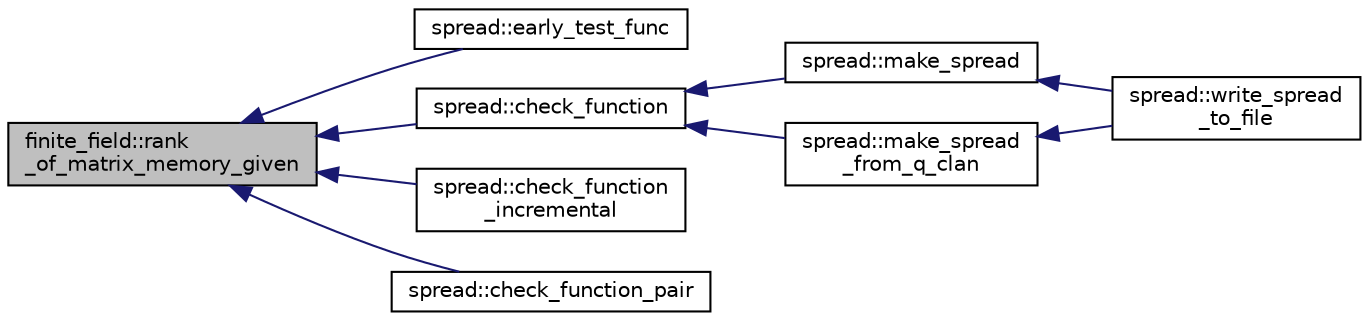digraph "finite_field::rank_of_matrix_memory_given"
{
  edge [fontname="Helvetica",fontsize="10",labelfontname="Helvetica",labelfontsize="10"];
  node [fontname="Helvetica",fontsize="10",shape=record];
  rankdir="LR";
  Node17203 [label="finite_field::rank\l_of_matrix_memory_given",height=0.2,width=0.4,color="black", fillcolor="grey75", style="filled", fontcolor="black"];
  Node17203 -> Node17204 [dir="back",color="midnightblue",fontsize="10",style="solid",fontname="Helvetica"];
  Node17204 [label="spread::early_test_func",height=0.2,width=0.4,color="black", fillcolor="white", style="filled",URL="$da/dc1/classspread.html#adbfcbebbb234d57e8a2d335aba4ac9e9"];
  Node17203 -> Node17205 [dir="back",color="midnightblue",fontsize="10",style="solid",fontname="Helvetica"];
  Node17205 [label="spread::check_function",height=0.2,width=0.4,color="black", fillcolor="white", style="filled",URL="$da/dc1/classspread.html#a29b18c7bc6187ef692f83ec66dbba17d"];
  Node17205 -> Node17206 [dir="back",color="midnightblue",fontsize="10",style="solid",fontname="Helvetica"];
  Node17206 [label="spread::make_spread",height=0.2,width=0.4,color="black", fillcolor="white", style="filled",URL="$da/dc1/classspread.html#a469ad25d04d840d4f5b4046a3266d3b2"];
  Node17206 -> Node17207 [dir="back",color="midnightblue",fontsize="10",style="solid",fontname="Helvetica"];
  Node17207 [label="spread::write_spread\l_to_file",height=0.2,width=0.4,color="black", fillcolor="white", style="filled",URL="$da/dc1/classspread.html#a9f95558308c8dc53f5fa50a82ddacf0b"];
  Node17205 -> Node17208 [dir="back",color="midnightblue",fontsize="10",style="solid",fontname="Helvetica"];
  Node17208 [label="spread::make_spread\l_from_q_clan",height=0.2,width=0.4,color="black", fillcolor="white", style="filled",URL="$da/dc1/classspread.html#a3dcf930f3e0d9ebdead688a37cddd967"];
  Node17208 -> Node17207 [dir="back",color="midnightblue",fontsize="10",style="solid",fontname="Helvetica"];
  Node17203 -> Node17209 [dir="back",color="midnightblue",fontsize="10",style="solid",fontname="Helvetica"];
  Node17209 [label="spread::check_function\l_incremental",height=0.2,width=0.4,color="black", fillcolor="white", style="filled",URL="$da/dc1/classspread.html#a4fc583df8f9bc80e796f0692c9ceb7e3"];
  Node17203 -> Node17210 [dir="back",color="midnightblue",fontsize="10",style="solid",fontname="Helvetica"];
  Node17210 [label="spread::check_function_pair",height=0.2,width=0.4,color="black", fillcolor="white", style="filled",URL="$da/dc1/classspread.html#af2329f7f1e5d8b56b4a425672cc95f5d"];
}
